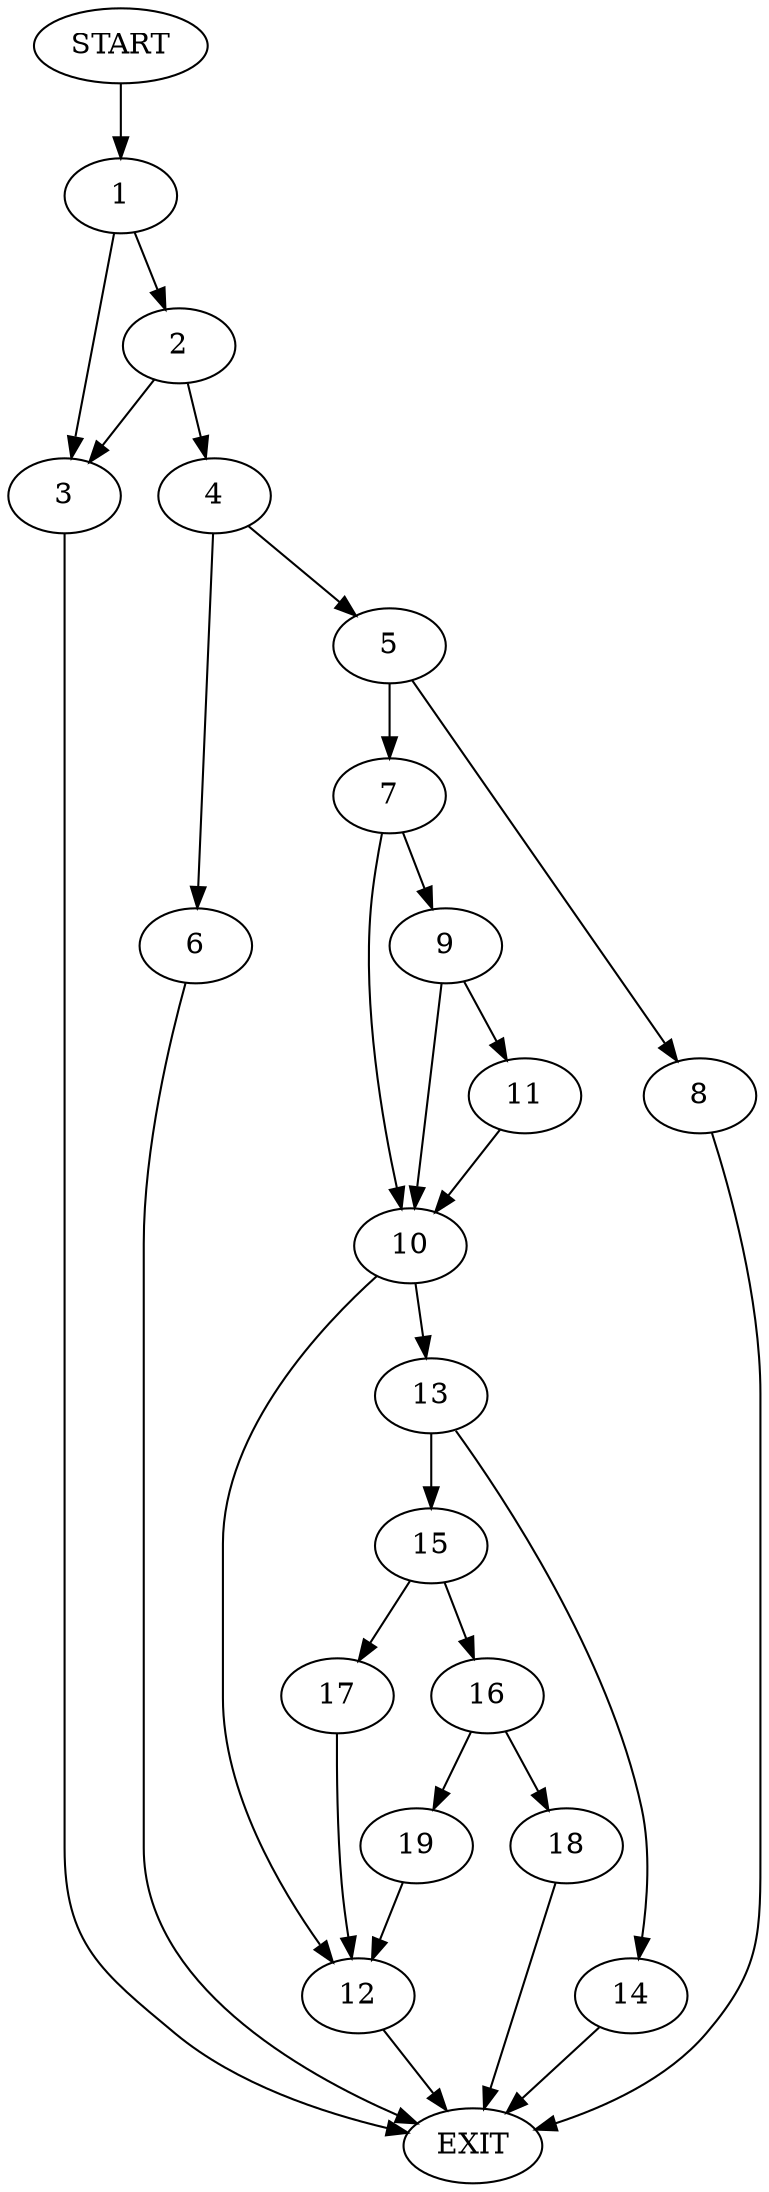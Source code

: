 digraph {
0 [label="START"]
20 [label="EXIT"]
0 -> 1
1 -> 2
1 -> 3
2 -> 3
2 -> 4
3 -> 20
4 -> 5
4 -> 6
6 -> 20
5 -> 7
5 -> 8
7 -> 9
7 -> 10
8 -> 20
9 -> 10
9 -> 11
10 -> 12
10 -> 13
11 -> 10
13 -> 14
13 -> 15
12 -> 20
14 -> 20
15 -> 16
15 -> 17
17 -> 12
16 -> 18
16 -> 19
19 -> 12
18 -> 20
}
